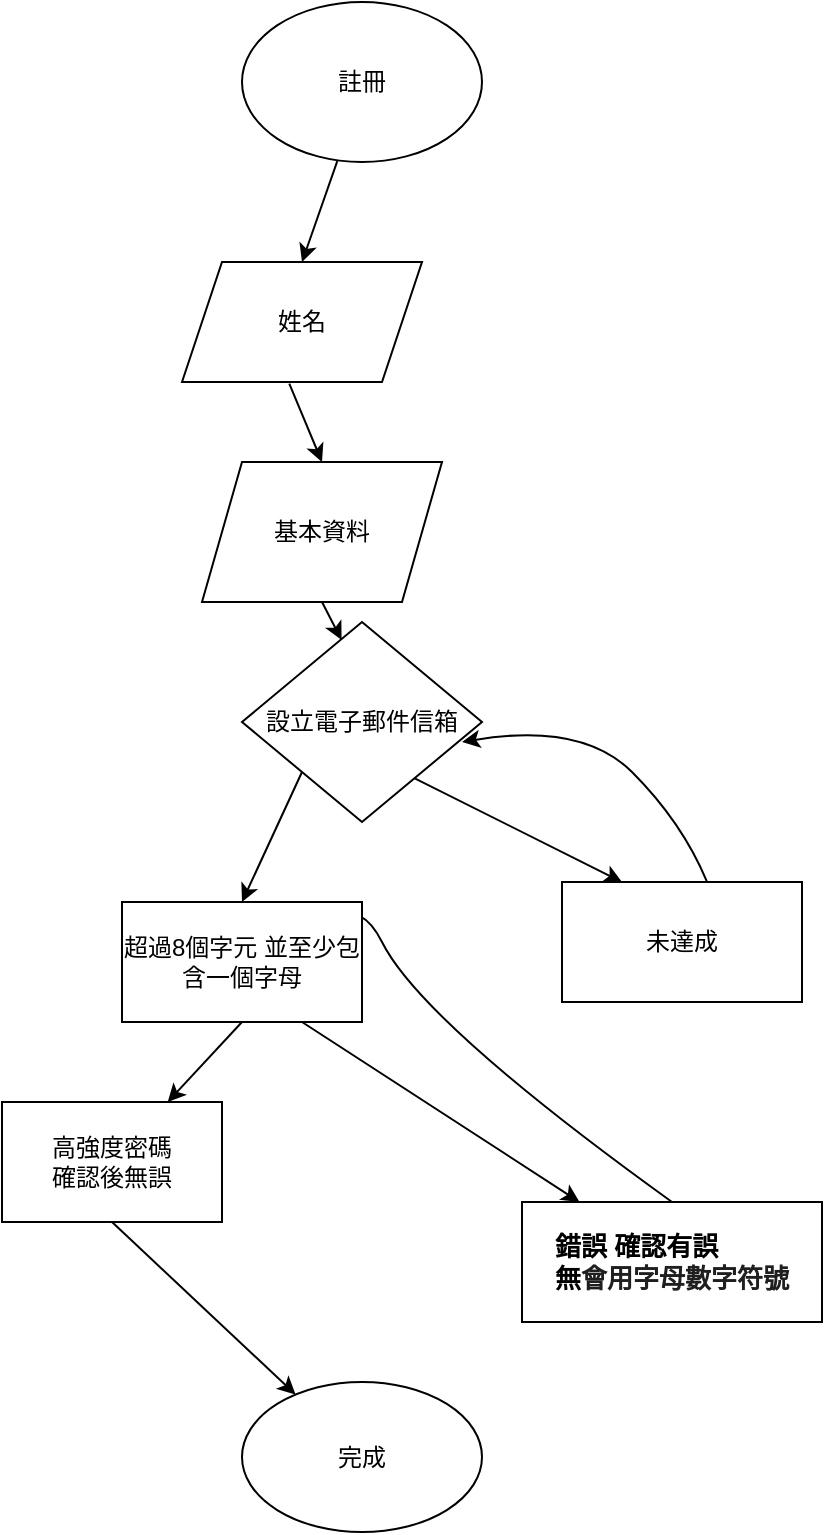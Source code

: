 <mxfile version="24.2.0" type="github">
  <diagram name="第 1 页" id="6EBzJJGsPhA_dBfAl16c">
    <mxGraphModel dx="1050" dy="1772" grid="1" gridSize="10" guides="1" tooltips="1" connect="1" arrows="1" fold="1" page="1" pageScale="1" pageWidth="827" pageHeight="1169" math="0" shadow="0">
      <root>
        <mxCell id="0" />
        <mxCell id="1" parent="0" />
        <mxCell id="2zuUL4nEBhGM-FivQ1sr-2" value="" style="endArrow=classic;html=1;rounded=0;exitX=0.397;exitY=0.995;exitDx=0;exitDy=0;exitPerimeter=0;entryX=0.5;entryY=0;entryDx=0;entryDy=0;" edge="1" parent="1" source="2zuUL4nEBhGM-FivQ1sr-26" target="2zuUL4nEBhGM-FivQ1sr-31">
          <mxGeometry width="50" height="50" relative="1" as="geometry">
            <mxPoint x="400" y="40" as="sourcePoint" />
            <mxPoint x="408" y="40" as="targetPoint" />
          </mxGeometry>
        </mxCell>
        <mxCell id="2zuUL4nEBhGM-FivQ1sr-5" value="" style="endArrow=classic;html=1;rounded=0;exitX=0.447;exitY=1.013;exitDx=0;exitDy=0;entryX=0.5;entryY=0;entryDx=0;entryDy=0;exitPerimeter=0;" edge="1" parent="1" source="2zuUL4nEBhGM-FivQ1sr-31" target="2zuUL4nEBhGM-FivQ1sr-30">
          <mxGeometry width="50" height="50" relative="1" as="geometry">
            <mxPoint x="400" y="120" as="sourcePoint" />
            <mxPoint x="400.65" y="158.5" as="targetPoint" />
          </mxGeometry>
        </mxCell>
        <mxCell id="2zuUL4nEBhGM-FivQ1sr-6" value="" style="endArrow=classic;html=1;rounded=0;exitX=0.5;exitY=1;exitDx=0;exitDy=0;entryX=0.415;entryY=0.09;entryDx=0;entryDy=0;entryPerimeter=0;" edge="1" parent="1" source="2zuUL4nEBhGM-FivQ1sr-30" target="2zuUL4nEBhGM-FivQ1sr-36">
          <mxGeometry width="50" height="50" relative="1" as="geometry">
            <mxPoint x="392.5" y="210" as="sourcePoint" />
            <mxPoint x="400" y="240" as="targetPoint" />
          </mxGeometry>
        </mxCell>
        <mxCell id="2zuUL4nEBhGM-FivQ1sr-9" value="" style="endArrow=classic;html=1;rounded=0;entryX=0.25;entryY=0;entryDx=0;entryDy=0;exitX=1;exitY=1;exitDx=0;exitDy=0;" edge="1" parent="1" source="2zuUL4nEBhGM-FivQ1sr-36" target="2zuUL4nEBhGM-FivQ1sr-34">
          <mxGeometry width="50" height="50" relative="1" as="geometry">
            <mxPoint x="430" y="290" as="sourcePoint" />
            <mxPoint x="447.64" y="318.62" as="targetPoint" />
            <Array as="points">
              <mxPoint x="430" y="300" />
            </Array>
          </mxGeometry>
        </mxCell>
        <mxCell id="2zuUL4nEBhGM-FivQ1sr-16" value="" style="endArrow=classic;html=1;rounded=0;exitX=0.5;exitY=1;exitDx=0;exitDy=0;" edge="1" parent="1" source="2zuUL4nEBhGM-FivQ1sr-33" target="2zuUL4nEBhGM-FivQ1sr-17">
          <mxGeometry width="50" height="50" relative="1" as="geometry">
            <mxPoint x="350.385" y="394.615" as="sourcePoint" />
            <mxPoint x="410" y="430" as="targetPoint" />
          </mxGeometry>
        </mxCell>
        <mxCell id="2zuUL4nEBhGM-FivQ1sr-17" value="高強度密碼&lt;div&gt;確認後無誤&lt;/div&gt;" style="rounded=0;whiteSpace=wrap;html=1;" vertex="1" parent="1">
          <mxGeometry x="240" y="470" width="110" height="60" as="geometry" />
        </mxCell>
        <mxCell id="2zuUL4nEBhGM-FivQ1sr-18" value="" style="endArrow=classic;html=1;rounded=0;exitX=0.75;exitY=1;exitDx=0;exitDy=0;" edge="1" parent="1" source="2zuUL4nEBhGM-FivQ1sr-33" target="2zuUL4nEBhGM-FivQ1sr-19">
          <mxGeometry width="50" height="50" relative="1" as="geometry">
            <mxPoint x="360" y="400" as="sourcePoint" />
            <mxPoint x="470" y="420" as="targetPoint" />
          </mxGeometry>
        </mxCell>
        <mxCell id="2zuUL4nEBhGM-FivQ1sr-19" value="&lt;h3 style=&quot;text-align: start; font-size: 13px;&quot;&gt;錯誤 確認有誤&amp;nbsp;&lt;br&gt;無&lt;font style=&quot;font-size: 13px;&quot; face=&quot;Google Sans, roboto, Noto Sans Myanmar UI, arial, sans-serif&quot; color=&quot;#1f1f1f&quot;&gt;&lt;span style=&quot;background-color: rgb(255, 255, 255);&quot;&gt;會用字母數字符號&lt;/span&gt;&lt;/font&gt;&lt;/h3&gt;" style="rounded=0;whiteSpace=wrap;html=1;" vertex="1" parent="1">
          <mxGeometry x="500" y="520" width="150" height="60" as="geometry" />
        </mxCell>
        <mxCell id="2zuUL4nEBhGM-FivQ1sr-20" value="" style="curved=1;endArrow=classic;html=1;rounded=0;exitX=0.5;exitY=0;exitDx=0;exitDy=0;entryX=0.613;entryY=1.007;entryDx=0;entryDy=0;entryPerimeter=0;" edge="1" parent="1" source="2zuUL4nEBhGM-FivQ1sr-19" target="2zuUL4nEBhGM-FivQ1sr-33">
          <mxGeometry width="50" height="50" relative="1" as="geometry">
            <mxPoint x="390" y="440" as="sourcePoint" />
            <mxPoint x="363.56" y="385.2" as="targetPoint" />
            <Array as="points">
              <mxPoint x="450" y="430" />
              <mxPoint x="410" y="350" />
            </Array>
          </mxGeometry>
        </mxCell>
        <mxCell id="2zuUL4nEBhGM-FivQ1sr-21" value="" style="endArrow=classic;html=1;rounded=0;exitX=0.5;exitY=1;exitDx=0;exitDy=0;" edge="1" parent="1" source="2zuUL4nEBhGM-FivQ1sr-17" target="2zuUL4nEBhGM-FivQ1sr-25">
          <mxGeometry width="50" height="50" relative="1" as="geometry">
            <mxPoint x="390" y="440" as="sourcePoint" />
            <mxPoint x="414" y="544" as="targetPoint" />
          </mxGeometry>
        </mxCell>
        <mxCell id="2zuUL4nEBhGM-FivQ1sr-25" value="完成" style="ellipse;whiteSpace=wrap;html=1;" vertex="1" parent="1">
          <mxGeometry x="360" y="610" width="120" height="75" as="geometry" />
        </mxCell>
        <mxCell id="2zuUL4nEBhGM-FivQ1sr-26" value="註冊" style="ellipse;whiteSpace=wrap;html=1;" vertex="1" parent="1">
          <mxGeometry x="360" y="-80" width="120" height="80" as="geometry" />
        </mxCell>
        <mxCell id="2zuUL4nEBhGM-FivQ1sr-30" value="基本資料" style="shape=parallelogram;perimeter=parallelogramPerimeter;whiteSpace=wrap;html=1;fixedSize=1;" vertex="1" parent="1">
          <mxGeometry x="340" y="150" width="120" height="70" as="geometry" />
        </mxCell>
        <mxCell id="2zuUL4nEBhGM-FivQ1sr-31" value="姓名" style="shape=parallelogram;perimeter=parallelogramPerimeter;whiteSpace=wrap;html=1;fixedSize=1;" vertex="1" parent="1">
          <mxGeometry x="330" y="50" width="120" height="60" as="geometry" />
        </mxCell>
        <mxCell id="2zuUL4nEBhGM-FivQ1sr-34" value="未達成" style="rounded=0;whiteSpace=wrap;html=1;" vertex="1" parent="1">
          <mxGeometry x="520" y="360" width="120" height="60" as="geometry" />
        </mxCell>
        <mxCell id="2zuUL4nEBhGM-FivQ1sr-35" value="" style="endArrow=classic;html=1;rounded=0;exitX=0;exitY=1;exitDx=0;exitDy=0;entryX=0.5;entryY=0;entryDx=0;entryDy=0;" edge="1" parent="1" source="2zuUL4nEBhGM-FivQ1sr-36" target="2zuUL4nEBhGM-FivQ1sr-33">
          <mxGeometry width="50" height="50" relative="1" as="geometry">
            <mxPoint x="400" y="280" as="sourcePoint" />
            <mxPoint x="349.24" y="341.2" as="targetPoint" />
          </mxGeometry>
        </mxCell>
        <mxCell id="2zuUL4nEBhGM-FivQ1sr-33" value="超過8個字元 並至少包含一個字母" style="rounded=0;whiteSpace=wrap;html=1;" vertex="1" parent="1">
          <mxGeometry x="300" y="370" width="120" height="60" as="geometry" />
        </mxCell>
        <mxCell id="2zuUL4nEBhGM-FivQ1sr-36" value="設立電子郵件信箱" style="rhombus;whiteSpace=wrap;html=1;" vertex="1" parent="1">
          <mxGeometry x="360" y="230" width="120" height="100" as="geometry" />
        </mxCell>
        <mxCell id="2zuUL4nEBhGM-FivQ1sr-37" value="" style="curved=1;endArrow=classic;html=1;rounded=0;entryX=0.917;entryY=0.6;entryDx=0;entryDy=0;entryPerimeter=0;exitX=0.603;exitY=-0.007;exitDx=0;exitDy=0;exitPerimeter=0;" edge="1" parent="1" source="2zuUL4nEBhGM-FivQ1sr-34" target="2zuUL4nEBhGM-FivQ1sr-36">
          <mxGeometry width="50" height="50" relative="1" as="geometry">
            <mxPoint x="530" y="330" as="sourcePoint" />
            <mxPoint x="580" y="280" as="targetPoint" />
            <Array as="points">
              <mxPoint x="580" y="330" />
              <mxPoint x="530" y="280" />
            </Array>
          </mxGeometry>
        </mxCell>
      </root>
    </mxGraphModel>
  </diagram>
</mxfile>
